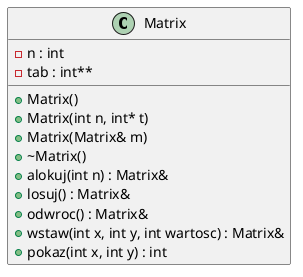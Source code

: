 @startuml inline_umlgraph_1.png
class Matrix {
-n : int
-tab : int**
+Matrix()
+Matrix(int n, int* t)
+Matrix(Matrix& m)
+~Matrix()
+alokuj(int n) : Matrix&
+losuj() : Matrix&
+odwroc() : Matrix&
+wstaw(int x, int y, int wartosc) : Matrix&
+pokaz(int x, int y) : int

}
@enduml
